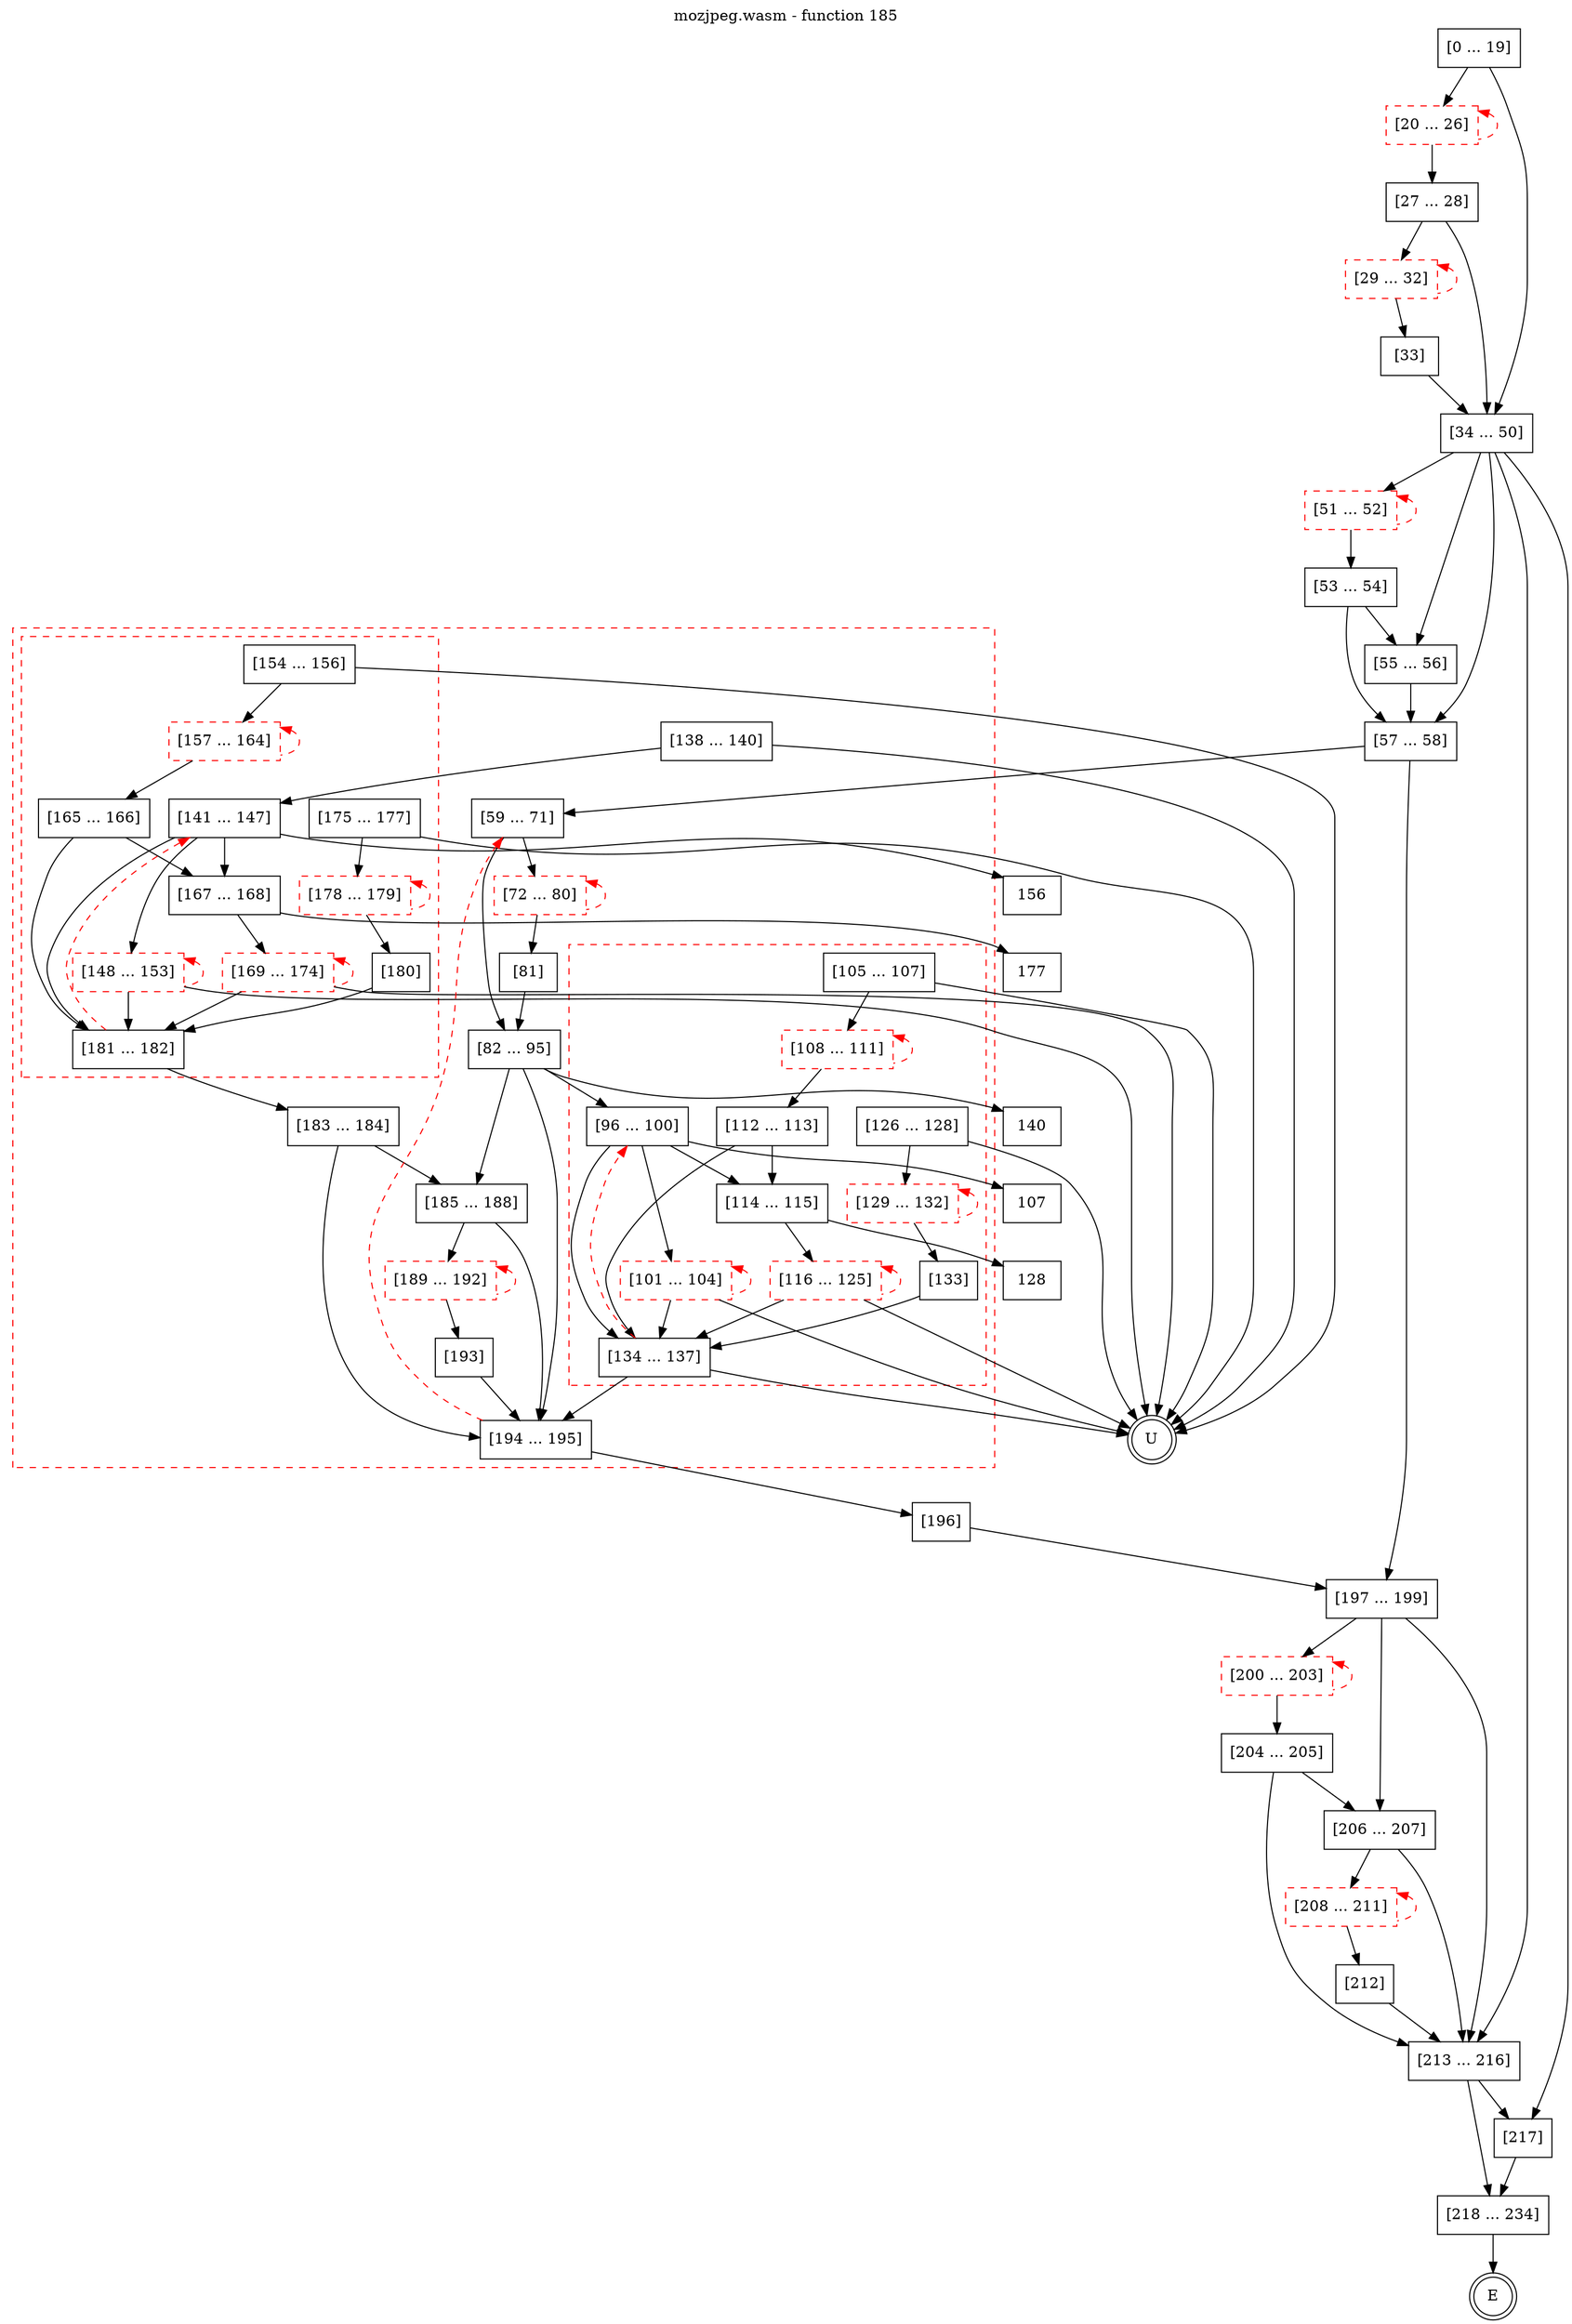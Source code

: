 digraph finite_state_machine {
    label = "mozjpeg.wasm - function 185"
    labelloc =  t
    labelfontsize = 16
    labelfontcolor = black
    labelfontname = "Helvetica"
    node [shape = doublecircle]; E U ;
    node [shape = box];
    node [shape=box, color=black, style=solid] 0[label="[0 ... 19]"]
    node [shape=box, color=red, style=dashed] 20[label="[20 ... 26]"]
    node [shape=box, color=black, style=solid] 27[label="[27 ... 28]"]
    node [shape=box, color=red, style=dashed] 29[label="[29 ... 32]"]
    node [shape=box, color=black, style=solid] 33[label="[33]"]
    node [shape=box, color=black, style=solid] 34[label="[34 ... 50]"]
    node [shape=box, color=red, style=dashed] 51[label="[51 ... 52]"]
    node [shape=box, color=black, style=solid] 53[label="[53 ... 54]"]
    node [shape=box, color=black, style=solid] 55[label="[55 ... 56]"]
    node [shape=box, color=black, style=solid] 57[label="[57 ... 58]"]
    subgraph cluster_59{
    label = "";
    style = dashed color = red;
    node [shape=box, color=black, style=solid] 59[label="[59 ... 71]"]
    node [shape=box, color=red, style=dashed] 72[label="[72 ... 80]"]
    node [shape=box, color=black, style=solid] 81[label="[81]"]
    node [shape=box, color=black, style=solid] 82[label="[82 ... 95]"]
    subgraph cluster_96{
    label = "";
    style = dashed color = red;
    node [shape=box, color=black, style=solid] 96[label="[96 ... 100]"]
    node [shape=box, color=red, style=dashed] 101[label="[101 ... 104]"]
    node [shape=box, color=black, style=solid] 105[label="[105 ... 107]"]
    node [shape=box, color=red, style=dashed] 108[label="[108 ... 111]"]
    node [shape=box, color=black, style=solid] 112[label="[112 ... 113]"]
    node [shape=box, color=black, style=solid] 114[label="[114 ... 115]"]
    node [shape=box, color=red, style=dashed] 116[label="[116 ... 125]"]
    node [shape=box, color=black, style=solid] 126[label="[126 ... 128]"]
    node [shape=box, color=red, style=dashed] 129[label="[129 ... 132]"]
    node [shape=box, color=black, style=solid] 133[label="[133]"]
    node [shape=box, color=black, style=solid] 134[label="[134 ... 137]"]
    }
    node [shape=box, color=black, style=solid] 138[label="[138 ... 140]"]
    subgraph cluster_141{
    label = "";
    style = dashed color = red;
    node [shape=box, color=black, style=solid] 141[label="[141 ... 147]"]
    node [shape=box, color=red, style=dashed] 148[label="[148 ... 153]"]
    node [shape=box, color=black, style=solid] 154[label="[154 ... 156]"]
    node [shape=box, color=red, style=dashed] 157[label="[157 ... 164]"]
    node [shape=box, color=black, style=solid] 165[label="[165 ... 166]"]
    node [shape=box, color=black, style=solid] 167[label="[167 ... 168]"]
    node [shape=box, color=red, style=dashed] 169[label="[169 ... 174]"]
    node [shape=box, color=black, style=solid] 175[label="[175 ... 177]"]
    node [shape=box, color=red, style=dashed] 178[label="[178 ... 179]"]
    node [shape=box, color=black, style=solid] 180[label="[180]"]
    node [shape=box, color=black, style=solid] 181[label="[181 ... 182]"]
    }
    node [shape=box, color=black, style=solid] 183[label="[183 ... 184]"]
    node [shape=box, color=black, style=solid] 185[label="[185 ... 188]"]
    node [shape=box, color=red, style=dashed] 189[label="[189 ... 192]"]
    node [shape=box, color=black, style=solid] 193[label="[193]"]
    node [shape=box, color=black, style=solid] 194[label="[194 ... 195]"]
    }
    node [shape=box, color=black, style=solid] 196[label="[196]"]
    node [shape=box, color=black, style=solid] 197[label="[197 ... 199]"]
    node [shape=box, color=red, style=dashed] 200[label="[200 ... 203]"]
    node [shape=box, color=black, style=solid] 204[label="[204 ... 205]"]
    node [shape=box, color=black, style=solid] 206[label="[206 ... 207]"]
    node [shape=box, color=red, style=dashed] 208[label="[208 ... 211]"]
    node [shape=box, color=black, style=solid] 212[label="[212]"]
    node [shape=box, color=black, style=solid] 213[label="[213 ... 216]"]
    node [shape=box, color=black, style=solid] 217[label="[217]"]
    node [shape=box, color=black, style=solid] 218[label="[218 ... 234]"]
    node [shape=box, color=black, style=solid] U[label="U"]
    0 -> 20;
    0 -> 34;
    20 -> 27;
    20 -> 20[style="dashed" color="red" dir=back];
    27 -> 29;
    27 -> 34;
    29 -> 33;
    29 -> 29[style="dashed" color="red" dir=back];
    33 -> 34;
    34 -> 51;
    34 -> 55;
    34 -> 57;
    34 -> 213;
    34 -> 217;
    51 -> 53;
    51 -> 51[style="dashed" color="red" dir=back];
    53 -> 55;
    53 -> 57;
    55 -> 57;
    57 -> 59;
    57 -> 197;
    59 -> 72;
    59 -> 82;
    72 -> 81;
    72 -> 72[style="dashed" color="red" dir=back];
    81 -> 82;
    82 -> 96;
    82 -> 140;
    82 -> 185;
    82 -> 194;
    96 -> 101;
    96 -> 107;
    96 -> 114;
    96 -> 134;
    101 -> 134;
    101 -> U;
    101 -> 101[style="dashed" color="red" dir=back];
    105 -> 108;
    105 -> U;
    108 -> 112;
    108 -> 108[style="dashed" color="red" dir=back];
    112 -> 114;
    112 -> 134;
    114 -> 116;
    114 -> 128;
    116 -> 134;
    116 -> U;
    116 -> 116[style="dashed" color="red" dir=back];
    126 -> 129;
    126 -> U;
    129 -> 133;
    129 -> 129[style="dashed" color="red" dir=back];
    133 -> 134;
    134 -> 96[style="dashed" color="red"];
    134 -> 194;
    134 -> U;
    138 -> 141;
    138 -> U;
    141 -> 148;
    141 -> 156;
    141 -> 167;
    141 -> 181;
    148 -> 181;
    148 -> U;
    148 -> 148[style="dashed" color="red" dir=back];
    154 -> 157;
    154 -> U;
    157 -> 165;
    157 -> 157[style="dashed" color="red" dir=back];
    165 -> 167;
    165 -> 181;
    167 -> 169;
    167 -> 177;
    169 -> 181;
    169 -> U;
    169 -> 169[style="dashed" color="red" dir=back];
    175 -> 178;
    175 -> U;
    178 -> 180;
    178 -> 178[style="dashed" color="red" dir=back];
    180 -> 181;
    181 -> 141[style="dashed" color="red"];
    181 -> 183;
    183 -> 185;
    183 -> 194;
    185 -> 189;
    185 -> 194;
    189 -> 193;
    189 -> 189[style="dashed" color="red" dir=back];
    193 -> 194;
    194 -> 59[style="dashed" color="red"];
    194 -> 196;
    196 -> 197;
    197 -> 200;
    197 -> 206;
    197 -> 213;
    200 -> 204;
    200 -> 200[style="dashed" color="red" dir=back];
    204 -> 206;
    204 -> 213;
    206 -> 208;
    206 -> 213;
    208 -> 212;
    208 -> 208[style="dashed" color="red" dir=back];
    212 -> 213;
    213 -> 217;
    213 -> 218;
    217 -> 218;
    218 -> E;
}
